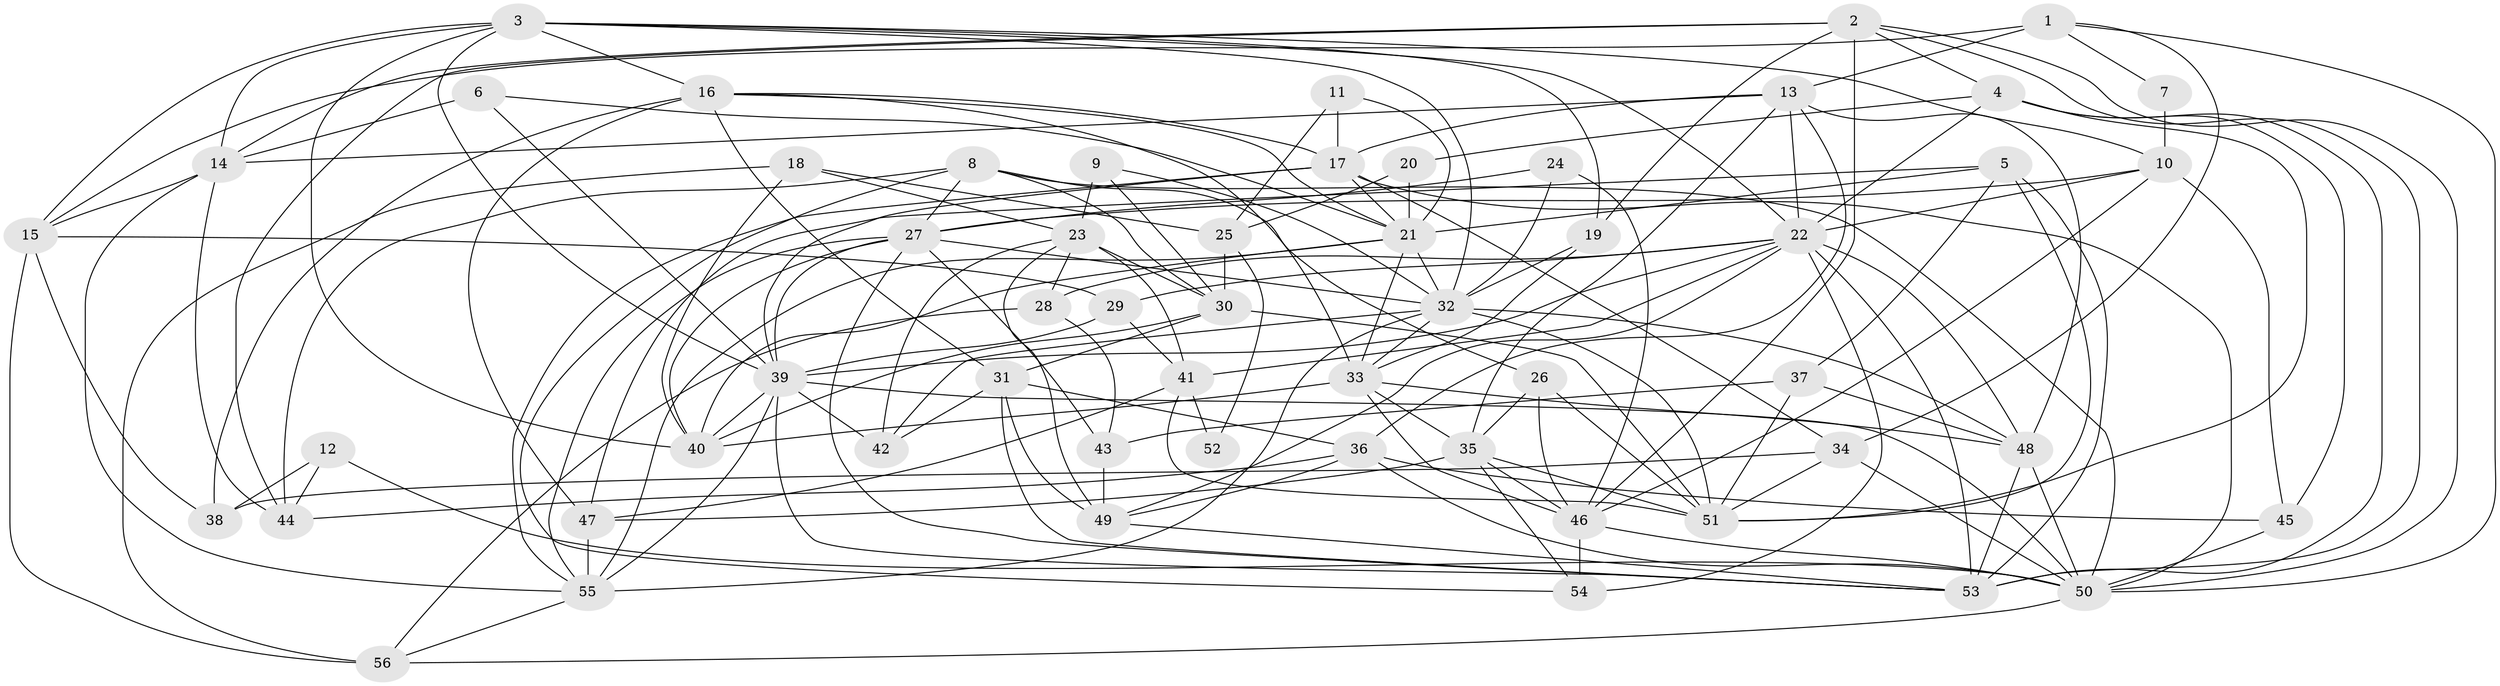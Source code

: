 // original degree distribution, {7: 0.043478260869565216, 5: 0.2318840579710145, 4: 0.21739130434782608, 2: 0.2028985507246377, 6: 0.08695652173913043, 3: 0.2028985507246377, 9: 0.014492753623188406}
// Generated by graph-tools (version 1.1) at 2025/37/03/04/25 23:37:11]
// undirected, 56 vertices, 168 edges
graph export_dot {
  node [color=gray90,style=filled];
  1;
  2;
  3;
  4;
  5;
  6;
  7;
  8;
  9;
  10;
  11;
  12;
  13;
  14;
  15;
  16;
  17;
  18;
  19;
  20;
  21;
  22;
  23;
  24;
  25;
  26;
  27;
  28;
  29;
  30;
  31;
  32;
  33;
  34;
  35;
  36;
  37;
  38;
  39;
  40;
  41;
  42;
  43;
  44;
  45;
  46;
  47;
  48;
  49;
  50;
  51;
  52;
  53;
  54;
  55;
  56;
  1 -- 7 [weight=1.0];
  1 -- 13 [weight=2.0];
  1 -- 15 [weight=1.0];
  1 -- 34 [weight=1.0];
  1 -- 50 [weight=1.0];
  2 -- 4 [weight=1.0];
  2 -- 14 [weight=1.0];
  2 -- 19 [weight=1.0];
  2 -- 44 [weight=1.0];
  2 -- 46 [weight=1.0];
  2 -- 50 [weight=1.0];
  2 -- 53 [weight=1.0];
  3 -- 10 [weight=1.0];
  3 -- 14 [weight=2.0];
  3 -- 15 [weight=1.0];
  3 -- 16 [weight=1.0];
  3 -- 19 [weight=1.0];
  3 -- 22 [weight=1.0];
  3 -- 32 [weight=1.0];
  3 -- 39 [weight=1.0];
  3 -- 40 [weight=1.0];
  4 -- 20 [weight=1.0];
  4 -- 22 [weight=1.0];
  4 -- 45 [weight=1.0];
  4 -- 51 [weight=1.0];
  4 -- 53 [weight=1.0];
  5 -- 21 [weight=1.0];
  5 -- 37 [weight=1.0];
  5 -- 47 [weight=1.0];
  5 -- 51 [weight=1.0];
  5 -- 53 [weight=1.0];
  6 -- 14 [weight=1.0];
  6 -- 21 [weight=1.0];
  6 -- 39 [weight=1.0];
  7 -- 10 [weight=1.0];
  8 -- 26 [weight=1.0];
  8 -- 27 [weight=1.0];
  8 -- 30 [weight=1.0];
  8 -- 44 [weight=1.0];
  8 -- 50 [weight=1.0];
  8 -- 54 [weight=1.0];
  9 -- 23 [weight=2.0];
  9 -- 30 [weight=1.0];
  9 -- 32 [weight=1.0];
  10 -- 22 [weight=1.0];
  10 -- 27 [weight=1.0];
  10 -- 45 [weight=1.0];
  10 -- 46 [weight=1.0];
  11 -- 17 [weight=1.0];
  11 -- 21 [weight=1.0];
  11 -- 25 [weight=1.0];
  12 -- 38 [weight=1.0];
  12 -- 44 [weight=1.0];
  12 -- 50 [weight=1.0];
  13 -- 14 [weight=1.0];
  13 -- 17 [weight=1.0];
  13 -- 22 [weight=1.0];
  13 -- 35 [weight=1.0];
  13 -- 36 [weight=1.0];
  13 -- 48 [weight=1.0];
  14 -- 15 [weight=1.0];
  14 -- 44 [weight=1.0];
  14 -- 55 [weight=1.0];
  15 -- 29 [weight=1.0];
  15 -- 38 [weight=1.0];
  15 -- 56 [weight=1.0];
  16 -- 17 [weight=1.0];
  16 -- 21 [weight=1.0];
  16 -- 31 [weight=1.0];
  16 -- 33 [weight=1.0];
  16 -- 38 [weight=1.0];
  16 -- 47 [weight=1.0];
  17 -- 21 [weight=1.0];
  17 -- 34 [weight=1.0];
  17 -- 39 [weight=1.0];
  17 -- 50 [weight=3.0];
  17 -- 55 [weight=1.0];
  18 -- 23 [weight=1.0];
  18 -- 25 [weight=1.0];
  18 -- 40 [weight=1.0];
  18 -- 56 [weight=1.0];
  19 -- 32 [weight=1.0];
  19 -- 33 [weight=2.0];
  20 -- 21 [weight=3.0];
  20 -- 25 [weight=2.0];
  21 -- 32 [weight=1.0];
  21 -- 33 [weight=1.0];
  21 -- 40 [weight=1.0];
  21 -- 55 [weight=1.0];
  22 -- 28 [weight=2.0];
  22 -- 29 [weight=1.0];
  22 -- 39 [weight=1.0];
  22 -- 41 [weight=1.0];
  22 -- 48 [weight=2.0];
  22 -- 49 [weight=1.0];
  22 -- 53 [weight=1.0];
  22 -- 54 [weight=2.0];
  23 -- 28 [weight=1.0];
  23 -- 30 [weight=1.0];
  23 -- 41 [weight=2.0];
  23 -- 42 [weight=1.0];
  23 -- 49 [weight=1.0];
  24 -- 27 [weight=1.0];
  24 -- 32 [weight=1.0];
  24 -- 46 [weight=1.0];
  25 -- 30 [weight=1.0];
  25 -- 52 [weight=2.0];
  26 -- 35 [weight=1.0];
  26 -- 46 [weight=1.0];
  26 -- 51 [weight=1.0];
  27 -- 32 [weight=1.0];
  27 -- 39 [weight=1.0];
  27 -- 40 [weight=1.0];
  27 -- 43 [weight=1.0];
  27 -- 53 [weight=1.0];
  27 -- 55 [weight=1.0];
  28 -- 43 [weight=1.0];
  28 -- 56 [weight=1.0];
  29 -- 39 [weight=1.0];
  29 -- 41 [weight=1.0];
  30 -- 31 [weight=1.0];
  30 -- 40 [weight=1.0];
  30 -- 51 [weight=1.0];
  31 -- 36 [weight=1.0];
  31 -- 42 [weight=1.0];
  31 -- 49 [weight=1.0];
  31 -- 53 [weight=1.0];
  32 -- 33 [weight=1.0];
  32 -- 42 [weight=2.0];
  32 -- 48 [weight=2.0];
  32 -- 51 [weight=1.0];
  32 -- 55 [weight=1.0];
  33 -- 35 [weight=1.0];
  33 -- 40 [weight=1.0];
  33 -- 46 [weight=2.0];
  33 -- 48 [weight=1.0];
  34 -- 38 [weight=1.0];
  34 -- 50 [weight=2.0];
  34 -- 51 [weight=1.0];
  35 -- 46 [weight=1.0];
  35 -- 47 [weight=1.0];
  35 -- 51 [weight=1.0];
  35 -- 54 [weight=1.0];
  36 -- 44 [weight=1.0];
  36 -- 45 [weight=1.0];
  36 -- 49 [weight=1.0];
  36 -- 50 [weight=1.0];
  37 -- 43 [weight=1.0];
  37 -- 48 [weight=2.0];
  37 -- 51 [weight=1.0];
  39 -- 40 [weight=1.0];
  39 -- 42 [weight=1.0];
  39 -- 50 [weight=1.0];
  39 -- 53 [weight=1.0];
  39 -- 55 [weight=1.0];
  41 -- 47 [weight=1.0];
  41 -- 51 [weight=1.0];
  41 -- 52 [weight=1.0];
  43 -- 49 [weight=2.0];
  45 -- 50 [weight=1.0];
  46 -- 50 [weight=1.0];
  46 -- 54 [weight=1.0];
  47 -- 55 [weight=2.0];
  48 -- 50 [weight=1.0];
  48 -- 53 [weight=1.0];
  49 -- 53 [weight=1.0];
  50 -- 56 [weight=1.0];
  55 -- 56 [weight=1.0];
}
